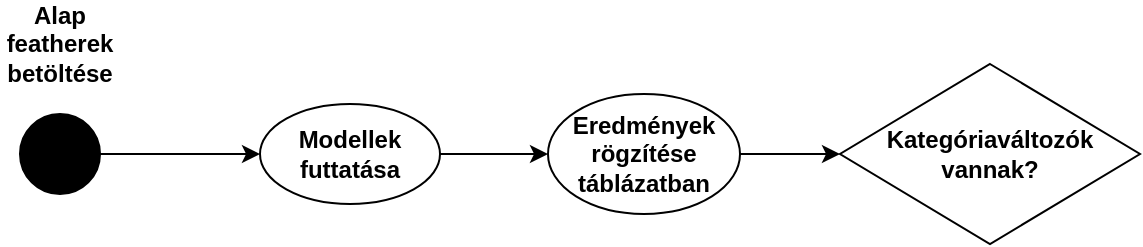 <mxfile version="21.1.1" type="github">
  <diagram id="C5RBs43oDa-KdzZeNtuy" name="Page-1">
    <mxGraphModel dx="1050" dy="538" grid="1" gridSize="10" guides="1" tooltips="1" connect="1" arrows="1" fold="1" page="1" pageScale="1" pageWidth="827" pageHeight="1169" math="0" shadow="0">
      <root>
        <mxCell id="WIyWlLk6GJQsqaUBKTNV-0" />
        <mxCell id="WIyWlLk6GJQsqaUBKTNV-1" parent="WIyWlLk6GJQsqaUBKTNV-0" />
        <mxCell id="5qIawBLpvCyMwcD9kSDQ-0" value="" style="ellipse;whiteSpace=wrap;html=1;aspect=fixed;fillColor=#000000;" vertex="1" parent="WIyWlLk6GJQsqaUBKTNV-1">
          <mxGeometry x="90" y="70" width="40" height="40" as="geometry" />
        </mxCell>
        <mxCell id="5qIawBLpvCyMwcD9kSDQ-1" value="&lt;b&gt;Alap featherek betöltése&lt;/b&gt;" style="text;html=1;strokeColor=none;fillColor=none;align=center;verticalAlign=middle;whiteSpace=wrap;rounded=0;" vertex="1" parent="WIyWlLk6GJQsqaUBKTNV-1">
          <mxGeometry x="80" y="20" width="60" height="30" as="geometry" />
        </mxCell>
        <mxCell id="5qIawBLpvCyMwcD9kSDQ-2" value="" style="endArrow=classic;html=1;rounded=0;exitX=1;exitY=0.5;exitDx=0;exitDy=0;" edge="1" parent="WIyWlLk6GJQsqaUBKTNV-1" source="5qIawBLpvCyMwcD9kSDQ-0">
          <mxGeometry width="50" height="50" relative="1" as="geometry">
            <mxPoint x="390" y="300" as="sourcePoint" />
            <mxPoint x="210" y="90" as="targetPoint" />
          </mxGeometry>
        </mxCell>
        <mxCell id="5qIawBLpvCyMwcD9kSDQ-3" value="&lt;b&gt;Modellek futtatása&lt;br&gt;&lt;/b&gt;" style="ellipse;whiteSpace=wrap;html=1;" vertex="1" parent="WIyWlLk6GJQsqaUBKTNV-1">
          <mxGeometry x="210" y="65" width="90" height="50" as="geometry" />
        </mxCell>
        <mxCell id="5qIawBLpvCyMwcD9kSDQ-4" value="" style="endArrow=classic;html=1;rounded=0;exitX=1;exitY=0.5;exitDx=0;exitDy=0;" edge="1" parent="WIyWlLk6GJQsqaUBKTNV-1" source="5qIawBLpvCyMwcD9kSDQ-3" target="5qIawBLpvCyMwcD9kSDQ-5">
          <mxGeometry width="50" height="50" relative="1" as="geometry">
            <mxPoint x="390" y="300" as="sourcePoint" />
            <mxPoint x="350" y="90" as="targetPoint" />
          </mxGeometry>
        </mxCell>
        <mxCell id="5qIawBLpvCyMwcD9kSDQ-5" value="&lt;b&gt;Eredmények rögzítése táblázatban&lt;br&gt;&lt;/b&gt;" style="ellipse;whiteSpace=wrap;html=1;" vertex="1" parent="WIyWlLk6GJQsqaUBKTNV-1">
          <mxGeometry x="354" y="60" width="96" height="60" as="geometry" />
        </mxCell>
        <mxCell id="5qIawBLpvCyMwcD9kSDQ-6" value="" style="endArrow=classic;html=1;rounded=0;exitX=1;exitY=0.5;exitDx=0;exitDy=0;" edge="1" parent="WIyWlLk6GJQsqaUBKTNV-1" source="5qIawBLpvCyMwcD9kSDQ-5" target="5qIawBLpvCyMwcD9kSDQ-7">
          <mxGeometry width="50" height="50" relative="1" as="geometry">
            <mxPoint x="390" y="300" as="sourcePoint" />
            <mxPoint x="510" y="90" as="targetPoint" />
          </mxGeometry>
        </mxCell>
        <mxCell id="5qIawBLpvCyMwcD9kSDQ-7" value="&lt;b&gt;Kategóriaváltozók vannak?&lt;br&gt;&lt;/b&gt;" style="rhombus;whiteSpace=wrap;html=1;" vertex="1" parent="WIyWlLk6GJQsqaUBKTNV-1">
          <mxGeometry x="500" y="45" width="150" height="90" as="geometry" />
        </mxCell>
      </root>
    </mxGraphModel>
  </diagram>
</mxfile>
